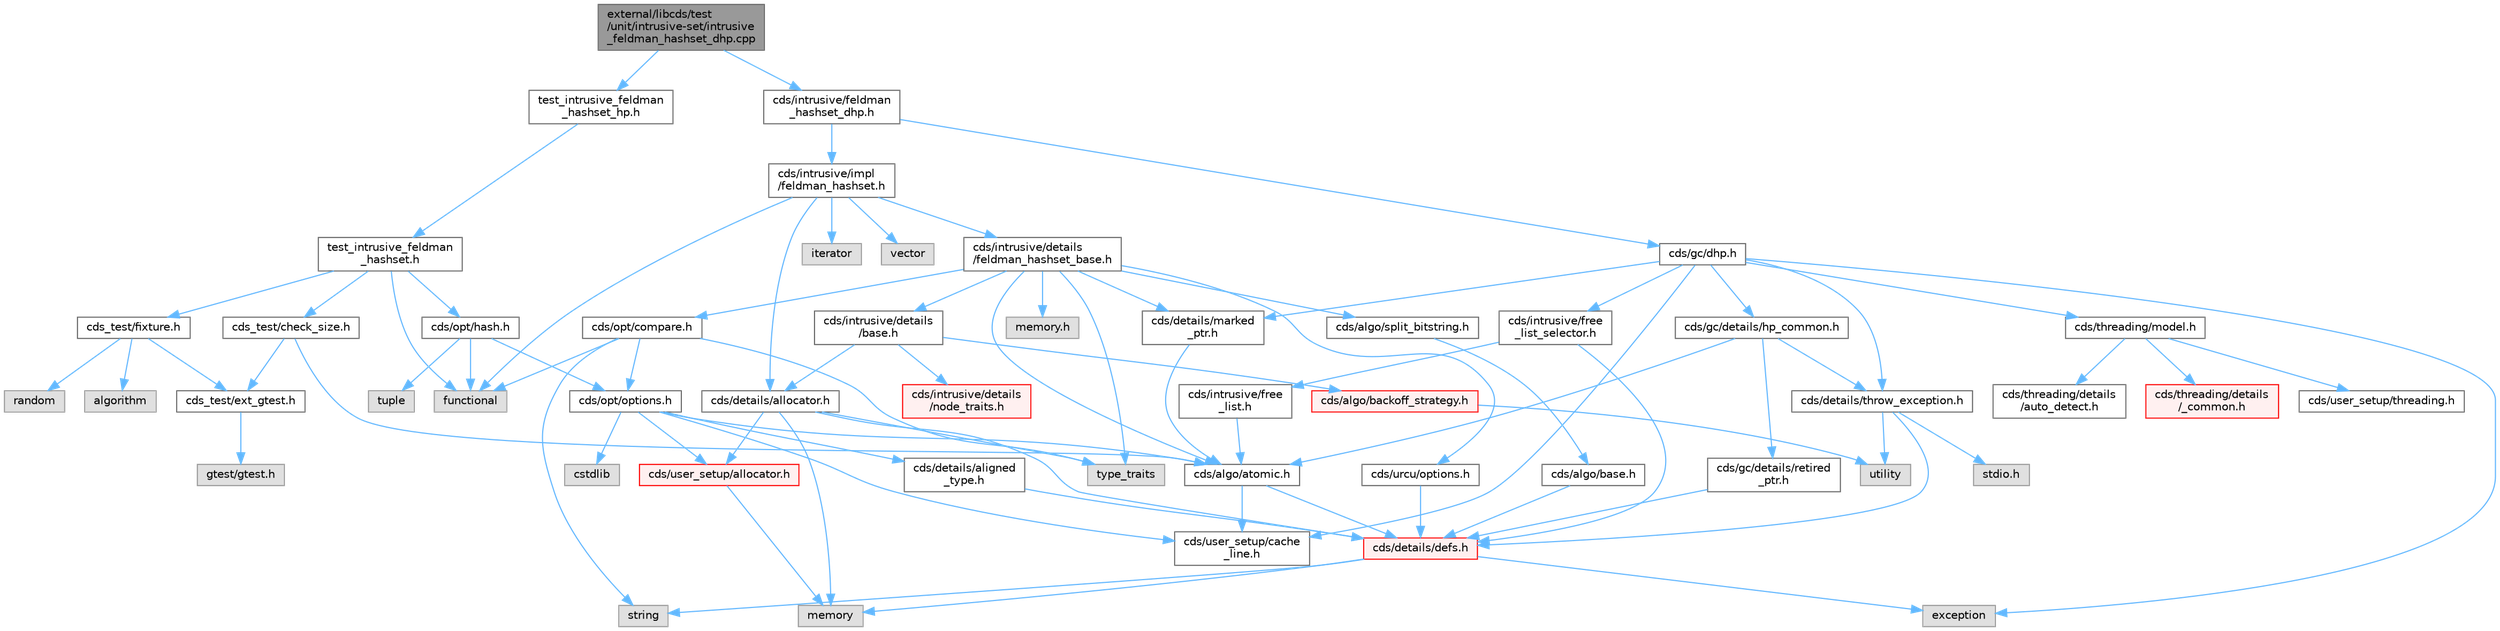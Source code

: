 digraph "external/libcds/test/unit/intrusive-set/intrusive_feldman_hashset_dhp.cpp"
{
 // LATEX_PDF_SIZE
  bgcolor="transparent";
  edge [fontname=Helvetica,fontsize=10,labelfontname=Helvetica,labelfontsize=10];
  node [fontname=Helvetica,fontsize=10,shape=box,height=0.2,width=0.4];
  Node1 [id="Node000001",label="external/libcds/test\l/unit/intrusive-set/intrusive\l_feldman_hashset_dhp.cpp",height=0.2,width=0.4,color="gray40", fillcolor="grey60", style="filled", fontcolor="black",tooltip=" "];
  Node1 -> Node2 [id="edge80_Node000001_Node000002",color="steelblue1",style="solid",tooltip=" "];
  Node2 [id="Node000002",label="test_intrusive_feldman\l_hashset_hp.h",height=0.2,width=0.4,color="grey40", fillcolor="white", style="filled",URL="$test__intrusive__feldman__hashset__hp_8h.html",tooltip=" "];
  Node2 -> Node3 [id="edge81_Node000002_Node000003",color="steelblue1",style="solid",tooltip=" "];
  Node3 [id="Node000003",label="test_intrusive_feldman\l_hashset.h",height=0.2,width=0.4,color="grey40", fillcolor="white", style="filled",URL="$test__intrusive__feldman__hashset_8h.html",tooltip=" "];
  Node3 -> Node4 [id="edge82_Node000003_Node000004",color="steelblue1",style="solid",tooltip=" "];
  Node4 [id="Node000004",label="cds_test/check_size.h",height=0.2,width=0.4,color="grey40", fillcolor="white", style="filled",URL="$check__size_8h.html",tooltip=" "];
  Node4 -> Node5 [id="edge83_Node000004_Node000005",color="steelblue1",style="solid",tooltip=" "];
  Node5 [id="Node000005",label="cds_test/ext_gtest.h",height=0.2,width=0.4,color="grey40", fillcolor="white", style="filled",URL="$ext__gtest_8h.html",tooltip=" "];
  Node5 -> Node6 [id="edge84_Node000005_Node000006",color="steelblue1",style="solid",tooltip=" "];
  Node6 [id="Node000006",label="gtest/gtest.h",height=0.2,width=0.4,color="grey60", fillcolor="#E0E0E0", style="filled",tooltip=" "];
  Node4 -> Node7 [id="edge85_Node000004_Node000007",color="steelblue1",style="solid",tooltip=" "];
  Node7 [id="Node000007",label="cds/algo/atomic.h",height=0.2,width=0.4,color="grey40", fillcolor="white", style="filled",URL="$external_2libcds_2cds_2algo_2atomic_8h.html",tooltip=" "];
  Node7 -> Node8 [id="edge86_Node000007_Node000008",color="steelblue1",style="solid",tooltip=" "];
  Node8 [id="Node000008",label="cds/details/defs.h",height=0.2,width=0.4,color="red", fillcolor="#FFF0F0", style="filled",URL="$details_2defs_8h.html",tooltip=" "];
  Node8 -> Node13 [id="edge87_Node000008_Node000013",color="steelblue1",style="solid",tooltip=" "];
  Node13 [id="Node000013",label="exception",height=0.2,width=0.4,color="grey60", fillcolor="#E0E0E0", style="filled",tooltip=" "];
  Node8 -> Node15 [id="edge88_Node000008_Node000015",color="steelblue1",style="solid",tooltip=" "];
  Node15 [id="Node000015",label="string",height=0.2,width=0.4,color="grey60", fillcolor="#E0E0E0", style="filled",tooltip=" "];
  Node8 -> Node16 [id="edge89_Node000008_Node000016",color="steelblue1",style="solid",tooltip=" "];
  Node16 [id="Node000016",label="memory",height=0.2,width=0.4,color="grey60", fillcolor="#E0E0E0", style="filled",tooltip=" "];
  Node7 -> Node21 [id="edge90_Node000007_Node000021",color="steelblue1",style="solid",tooltip=" "];
  Node21 [id="Node000021",label="cds/user_setup/cache\l_line.h",height=0.2,width=0.4,color="grey40", fillcolor="white", style="filled",URL="$cache__line_8h.html",tooltip="Cache-line size definition"];
  Node3 -> Node22 [id="edge91_Node000003_Node000022",color="steelblue1",style="solid",tooltip=" "];
  Node22 [id="Node000022",label="cds_test/fixture.h",height=0.2,width=0.4,color="grey40", fillcolor="white", style="filled",URL="$fixture_8h.html",tooltip=" "];
  Node22 -> Node5 [id="edge92_Node000022_Node000005",color="steelblue1",style="solid",tooltip=" "];
  Node22 -> Node23 [id="edge93_Node000022_Node000023",color="steelblue1",style="solid",tooltip=" "];
  Node23 [id="Node000023",label="algorithm",height=0.2,width=0.4,color="grey60", fillcolor="#E0E0E0", style="filled",tooltip=" "];
  Node22 -> Node24 [id="edge94_Node000022_Node000024",color="steelblue1",style="solid",tooltip=" "];
  Node24 [id="Node000024",label="random",height=0.2,width=0.4,color="grey60", fillcolor="#E0E0E0", style="filled",tooltip=" "];
  Node3 -> Node25 [id="edge95_Node000003_Node000025",color="steelblue1",style="solid",tooltip=" "];
  Node25 [id="Node000025",label="cds/opt/hash.h",height=0.2,width=0.4,color="grey40", fillcolor="white", style="filled",URL="$external_2libcds_2cds_2opt_2hash_8h.html",tooltip=" "];
  Node25 -> Node26 [id="edge96_Node000025_Node000026",color="steelblue1",style="solid",tooltip=" "];
  Node26 [id="Node000026",label="tuple",height=0.2,width=0.4,color="grey60", fillcolor="#E0E0E0", style="filled",tooltip=" "];
  Node25 -> Node27 [id="edge97_Node000025_Node000027",color="steelblue1",style="solid",tooltip=" "];
  Node27 [id="Node000027",label="functional",height=0.2,width=0.4,color="grey60", fillcolor="#E0E0E0", style="filled",tooltip=" "];
  Node25 -> Node28 [id="edge98_Node000025_Node000028",color="steelblue1",style="solid",tooltip=" "];
  Node28 [id="Node000028",label="cds/opt/options.h",height=0.2,width=0.4,color="grey40", fillcolor="white", style="filled",URL="$opt_2options_8h.html",tooltip=" "];
  Node28 -> Node29 [id="edge99_Node000028_Node000029",color="steelblue1",style="solid",tooltip=" "];
  Node29 [id="Node000029",label="cstdlib",height=0.2,width=0.4,color="grey60", fillcolor="#E0E0E0", style="filled",tooltip=" "];
  Node28 -> Node30 [id="edge100_Node000028_Node000030",color="steelblue1",style="solid",tooltip=" "];
  Node30 [id="Node000030",label="cds/details/aligned\l_type.h",height=0.2,width=0.4,color="grey40", fillcolor="white", style="filled",URL="$aligned__type_8h.html",tooltip=" "];
  Node30 -> Node8 [id="edge101_Node000030_Node000008",color="steelblue1",style="solid",tooltip=" "];
  Node28 -> Node31 [id="edge102_Node000028_Node000031",color="steelblue1",style="solid",tooltip=" "];
  Node31 [id="Node000031",label="cds/user_setup/allocator.h",height=0.2,width=0.4,color="red", fillcolor="#FFF0F0", style="filled",URL="$external_2libcds_2cds_2user__setup_2allocator_8h.html",tooltip="Default implementation of allocator classes."];
  Node31 -> Node16 [id="edge103_Node000031_Node000016",color="steelblue1",style="solid",tooltip=" "];
  Node28 -> Node21 [id="edge104_Node000028_Node000021",color="steelblue1",style="solid",tooltip=" "];
  Node28 -> Node7 [id="edge105_Node000028_Node000007",color="steelblue1",style="solid",tooltip=" "];
  Node3 -> Node27 [id="edge106_Node000003_Node000027",color="steelblue1",style="solid",tooltip=" "];
  Node1 -> Node46 [id="edge107_Node000001_Node000046",color="steelblue1",style="solid",tooltip=" "];
  Node46 [id="Node000046",label="cds/intrusive/feldman\l_hashset_dhp.h",height=0.2,width=0.4,color="grey40", fillcolor="white", style="filled",URL="$intrusive_2feldman__hashset__dhp_8h.html",tooltip=" "];
  Node46 -> Node47 [id="edge108_Node000046_Node000047",color="steelblue1",style="solid",tooltip=" "];
  Node47 [id="Node000047",label="cds/intrusive/impl\l/feldman_hashset.h",height=0.2,width=0.4,color="grey40", fillcolor="white", style="filled",URL="$intrusive_2impl_2feldman__hashset_8h.html",tooltip=" "];
  Node47 -> Node27 [id="edge109_Node000047_Node000027",color="steelblue1",style="solid",tooltip=" "];
  Node47 -> Node48 [id="edge110_Node000047_Node000048",color="steelblue1",style="solid",tooltip=" "];
  Node48 [id="Node000048",label="iterator",height=0.2,width=0.4,color="grey60", fillcolor="#E0E0E0", style="filled",tooltip=" "];
  Node47 -> Node49 [id="edge111_Node000047_Node000049",color="steelblue1",style="solid",tooltip=" "];
  Node49 [id="Node000049",label="vector",height=0.2,width=0.4,color="grey60", fillcolor="#E0E0E0", style="filled",tooltip=" "];
  Node47 -> Node50 [id="edge112_Node000047_Node000050",color="steelblue1",style="solid",tooltip=" "];
  Node50 [id="Node000050",label="cds/intrusive/details\l/feldman_hashset_base.h",height=0.2,width=0.4,color="grey40", fillcolor="white", style="filled",URL="$intrusive_2details_2feldman__hashset__base_8h.html",tooltip=" "];
  Node50 -> Node51 [id="edge113_Node000050_Node000051",color="steelblue1",style="solid",tooltip=" "];
  Node51 [id="Node000051",label="memory.h",height=0.2,width=0.4,color="grey60", fillcolor="#E0E0E0", style="filled",tooltip=" "];
  Node50 -> Node52 [id="edge114_Node000050_Node000052",color="steelblue1",style="solid",tooltip=" "];
  Node52 [id="Node000052",label="type_traits",height=0.2,width=0.4,color="grey60", fillcolor="#E0E0E0", style="filled",tooltip=" "];
  Node50 -> Node53 [id="edge115_Node000050_Node000053",color="steelblue1",style="solid",tooltip=" "];
  Node53 [id="Node000053",label="cds/intrusive/details\l/base.h",height=0.2,width=0.4,color="grey40", fillcolor="white", style="filled",URL="$external_2libcds_2cds_2intrusive_2details_2base_8h.html",tooltip=" "];
  Node53 -> Node54 [id="edge116_Node000053_Node000054",color="steelblue1",style="solid",tooltip=" "];
  Node54 [id="Node000054",label="cds/intrusive/details\l/node_traits.h",height=0.2,width=0.4,color="red", fillcolor="#FFF0F0", style="filled",URL="$node__traits_8h.html",tooltip=" "];
  Node53 -> Node56 [id="edge117_Node000053_Node000056",color="steelblue1",style="solid",tooltip=" "];
  Node56 [id="Node000056",label="cds/details/allocator.h",height=0.2,width=0.4,color="grey40", fillcolor="white", style="filled",URL="$external_2libcds_2cds_2details_2allocator_8h.html",tooltip=" "];
  Node56 -> Node52 [id="edge118_Node000056_Node000052",color="steelblue1",style="solid",tooltip=" "];
  Node56 -> Node16 [id="edge119_Node000056_Node000016",color="steelblue1",style="solid",tooltip=" "];
  Node56 -> Node8 [id="edge120_Node000056_Node000008",color="steelblue1",style="solid",tooltip=" "];
  Node56 -> Node31 [id="edge121_Node000056_Node000031",color="steelblue1",style="solid",tooltip=" "];
  Node53 -> Node57 [id="edge122_Node000053_Node000057",color="steelblue1",style="solid",tooltip=" "];
  Node57 [id="Node000057",label="cds/algo/backoff_strategy.h",height=0.2,width=0.4,color="red", fillcolor="#FFF0F0", style="filled",URL="$backoff__strategy_8h.html",tooltip=" "];
  Node57 -> Node45 [id="edge123_Node000057_Node000045",color="steelblue1",style="solid",tooltip=" "];
  Node45 [id="Node000045",label="utility",height=0.2,width=0.4,color="grey60", fillcolor="#E0E0E0", style="filled",tooltip=" "];
  Node50 -> Node61 [id="edge124_Node000050_Node000061",color="steelblue1",style="solid",tooltip=" "];
  Node61 [id="Node000061",label="cds/opt/compare.h",height=0.2,width=0.4,color="grey40", fillcolor="white", style="filled",URL="$external_2libcds_2cds_2opt_2compare_8h.html",tooltip=" "];
  Node61 -> Node52 [id="edge125_Node000061_Node000052",color="steelblue1",style="solid",tooltip=" "];
  Node61 -> Node27 [id="edge126_Node000061_Node000027",color="steelblue1",style="solid",tooltip=" "];
  Node61 -> Node15 [id="edge127_Node000061_Node000015",color="steelblue1",style="solid",tooltip=" "];
  Node61 -> Node28 [id="edge128_Node000061_Node000028",color="steelblue1",style="solid",tooltip=" "];
  Node50 -> Node7 [id="edge129_Node000050_Node000007",color="steelblue1",style="solid",tooltip=" "];
  Node50 -> Node62 [id="edge130_Node000050_Node000062",color="steelblue1",style="solid",tooltip=" "];
  Node62 [id="Node000062",label="cds/algo/split_bitstring.h",height=0.2,width=0.4,color="grey40", fillcolor="white", style="filled",URL="$split__bitstring_8h.html",tooltip=" "];
  Node62 -> Node63 [id="edge131_Node000062_Node000063",color="steelblue1",style="solid",tooltip=" "];
  Node63 [id="Node000063",label="cds/algo/base.h",height=0.2,width=0.4,color="grey40", fillcolor="white", style="filled",URL="$external_2libcds_2cds_2algo_2base_8h.html",tooltip=" "];
  Node63 -> Node8 [id="edge132_Node000063_Node000008",color="steelblue1",style="solid",tooltip=" "];
  Node50 -> Node64 [id="edge133_Node000050_Node000064",color="steelblue1",style="solid",tooltip=" "];
  Node64 [id="Node000064",label="cds/details/marked\l_ptr.h",height=0.2,width=0.4,color="grey40", fillcolor="white", style="filled",URL="$marked__ptr_8h.html",tooltip=" "];
  Node64 -> Node7 [id="edge134_Node000064_Node000007",color="steelblue1",style="solid",tooltip=" "];
  Node50 -> Node65 [id="edge135_Node000050_Node000065",color="steelblue1",style="solid",tooltip=" "];
  Node65 [id="Node000065",label="cds/urcu/options.h",height=0.2,width=0.4,color="grey40", fillcolor="white", style="filled",URL="$urcu_2options_8h.html",tooltip=" "];
  Node65 -> Node8 [id="edge136_Node000065_Node000008",color="steelblue1",style="solid",tooltip=" "];
  Node47 -> Node56 [id="edge137_Node000047_Node000056",color="steelblue1",style="solid",tooltip=" "];
  Node46 -> Node66 [id="edge138_Node000046_Node000066",color="steelblue1",style="solid",tooltip=" "];
  Node66 [id="Node000066",label="cds/gc/dhp.h",height=0.2,width=0.4,color="grey40", fillcolor="white", style="filled",URL="$dhp_8h.html",tooltip=" "];
  Node66 -> Node13 [id="edge139_Node000066_Node000013",color="steelblue1",style="solid",tooltip=" "];
  Node66 -> Node67 [id="edge140_Node000066_Node000067",color="steelblue1",style="solid",tooltip=" "];
  Node67 [id="Node000067",label="cds/gc/details/hp_common.h",height=0.2,width=0.4,color="grey40", fillcolor="white", style="filled",URL="$hp__common_8h.html",tooltip=" "];
  Node67 -> Node7 [id="edge141_Node000067_Node000007",color="steelblue1",style="solid",tooltip=" "];
  Node67 -> Node68 [id="edge142_Node000067_Node000068",color="steelblue1",style="solid",tooltip=" "];
  Node68 [id="Node000068",label="cds/gc/details/retired\l_ptr.h",height=0.2,width=0.4,color="grey40", fillcolor="white", style="filled",URL="$retired__ptr_8h.html",tooltip=" "];
  Node68 -> Node8 [id="edge143_Node000068_Node000008",color="steelblue1",style="solid",tooltip=" "];
  Node67 -> Node43 [id="edge144_Node000067_Node000043",color="steelblue1",style="solid",tooltip=" "];
  Node43 [id="Node000043",label="cds/details/throw_exception.h",height=0.2,width=0.4,color="grey40", fillcolor="white", style="filled",URL="$throw__exception_8h.html",tooltip=" "];
  Node43 -> Node8 [id="edge145_Node000043_Node000008",color="steelblue1",style="solid",tooltip=" "];
  Node43 -> Node44 [id="edge146_Node000043_Node000044",color="steelblue1",style="solid",tooltip=" "];
  Node44 [id="Node000044",label="stdio.h",height=0.2,width=0.4,color="grey60", fillcolor="#E0E0E0", style="filled",tooltip=" "];
  Node43 -> Node45 [id="edge147_Node000043_Node000045",color="steelblue1",style="solid",tooltip=" "];
  Node66 -> Node69 [id="edge148_Node000066_Node000069",color="steelblue1",style="solid",tooltip=" "];
  Node69 [id="Node000069",label="cds/threading/model.h",height=0.2,width=0.4,color="grey40", fillcolor="white", style="filled",URL="$model_8h.html",tooltip=" "];
  Node69 -> Node70 [id="edge149_Node000069_Node000070",color="steelblue1",style="solid",tooltip=" "];
  Node70 [id="Node000070",label="cds/threading/details\l/_common.h",height=0.2,width=0.4,color="red", fillcolor="#FFF0F0", style="filled",URL="$__common_8h.html",tooltip=" "];
  Node69 -> Node78 [id="edge150_Node000069_Node000078",color="steelblue1",style="solid",tooltip=" "];
  Node78 [id="Node000078",label="cds/user_setup/threading.h",height=0.2,width=0.4,color="grey40", fillcolor="white", style="filled",URL="$external_2libcds_2cds_2user__setup_2threading_8h.html",tooltip=" "];
  Node69 -> Node79 [id="edge151_Node000069_Node000079",color="steelblue1",style="solid",tooltip=" "];
  Node79 [id="Node000079",label="cds/threading/details\l/auto_detect.h",height=0.2,width=0.4,color="grey40", fillcolor="white", style="filled",URL="$auto__detect_8h.html",tooltip=" "];
  Node66 -> Node80 [id="edge152_Node000066_Node000080",color="steelblue1",style="solid",tooltip=" "];
  Node80 [id="Node000080",label="cds/intrusive/free\l_list_selector.h",height=0.2,width=0.4,color="grey40", fillcolor="white", style="filled",URL="$free__list__selector_8h.html",tooltip=" "];
  Node80 -> Node8 [id="edge153_Node000080_Node000008",color="steelblue1",style="solid",tooltip=" "];
  Node80 -> Node81 [id="edge154_Node000080_Node000081",color="steelblue1",style="solid",tooltip=" "];
  Node81 [id="Node000081",label="cds/intrusive/free\l_list.h",height=0.2,width=0.4,color="grey40", fillcolor="white", style="filled",URL="$free__list_8h.html",tooltip=" "];
  Node81 -> Node7 [id="edge155_Node000081_Node000007",color="steelblue1",style="solid",tooltip=" "];
  Node66 -> Node43 [id="edge156_Node000066_Node000043",color="steelblue1",style="solid",tooltip=" "];
  Node66 -> Node64 [id="edge157_Node000066_Node000064",color="steelblue1",style="solid",tooltip=" "];
  Node66 -> Node21 [id="edge158_Node000066_Node000021",color="steelblue1",style="solid",tooltip=" "];
}
